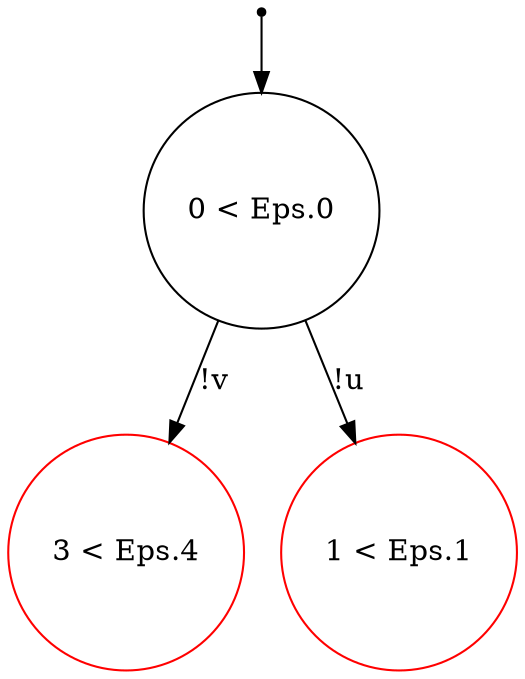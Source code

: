 digraph {
 node [shape=point] ENTRY
 node [shape=circle]
3 [label="3 < Eps.4
" color="red"]
1 [label="1 < Eps.1
" color="red"]
0 [label="0 < Eps.0
"]
ENTRY -> 0
0 -> 1 [label="!u"]
0 -> 3 [label="!v"]

}